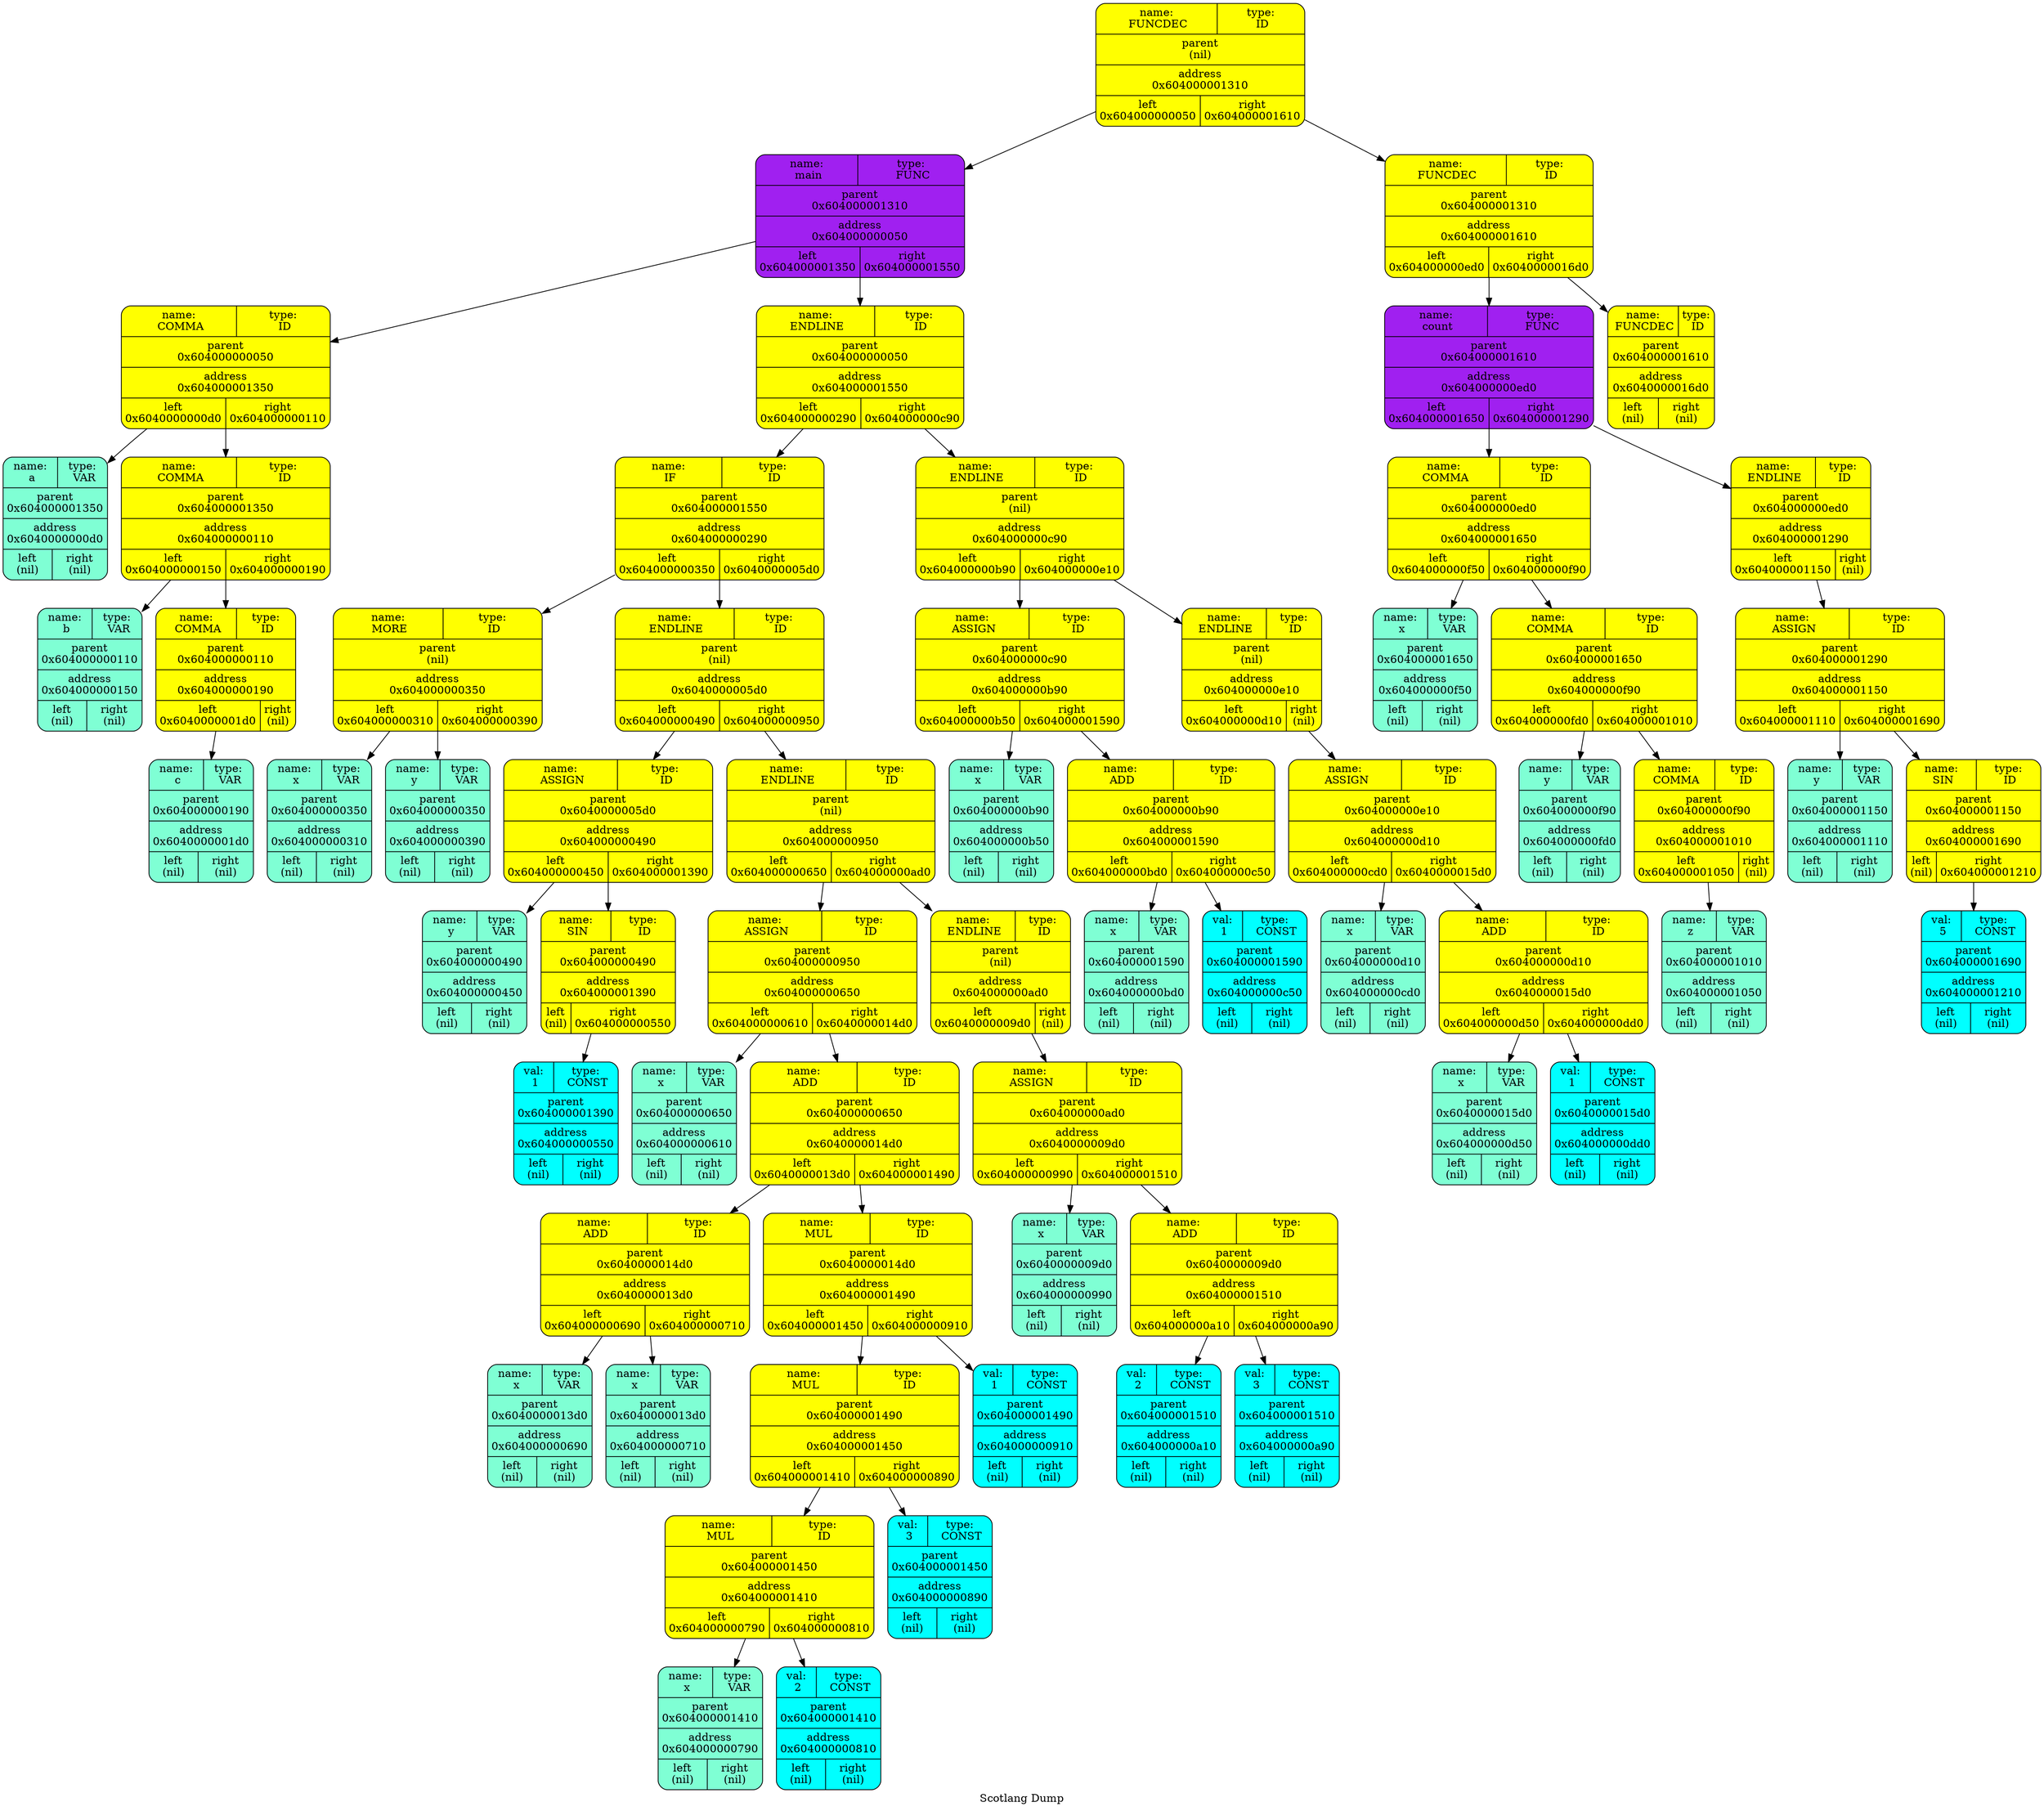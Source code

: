   digraph tree  {
  node[   shape     = "Mrecord",  style     = "filled",  fillcolor = "white",  fontcolor = "#000000",  margin    = "0.075"];
  rankdir   = "TB";

  label     = "Scotlang Dump";
"node0" [shape = "Mrecord", label = "{{<left>name:\n FUNCDEC | <right>type:\n ID} | parent\n(nil) | <f0> address\n0x604000001310| {<left>left\n0x604000000050 | <right>right\n0x604000001610\n}}", fillcolor = "yellow"]
"node1" [shape = "Mrecord", label = "{{<left>name:\n main | <right>type:\n FUNC} | parent\n0x604000001310 | <f0> address\n0x604000000050| {<left>left\n0x604000001350 | <right>right\n0x604000001550\n}}", fillcolor = "purple"]
"node2" [shape = "Mrecord", label = "{{<left>name:\n COMMA | <right>type:\n ID} | parent\n0x604000000050 | <f0> address\n0x604000001350| {<left>left\n0x6040000000d0 | <right>right\n0x604000000110\n}}", fillcolor = "yellow"]
"node3" [shape = "Mrecord", label = "{{<left>name:\n a | <right>type:\n VAR} | parent\n0x604000001350 | <f0> address\n0x6040000000d0| {<left>left\n(nil) | <right>right\n(nil)\n}}", fillcolor = "aquamarine"]
"node2" -> "node3"
"node4" [shape = "Mrecord", label = "{{<left>name:\n COMMA | <right>type:\n ID} | parent\n0x604000001350 | <f0> address\n0x604000000110| {<left>left\n0x604000000150 | <right>right\n0x604000000190\n}}", fillcolor = "yellow"]
"node5" [shape = "Mrecord", label = "{{<left>name:\n b | <right>type:\n VAR} | parent\n0x604000000110 | <f0> address\n0x604000000150| {<left>left\n(nil) | <right>right\n(nil)\n}}", fillcolor = "aquamarine"]
"node4" -> "node5"
"node6" [shape = "Mrecord", label = "{{<left>name:\n COMMA | <right>type:\n ID} | parent\n0x604000000110 | <f0> address\n0x604000000190| {<left>left\n0x6040000001d0 | <right>right\n(nil)\n}}", fillcolor = "yellow"]
"node7" [shape = "Mrecord", label = "{{<left>name:\n c | <right>type:\n VAR} | parent\n0x604000000190 | <f0> address\n0x6040000001d0| {<left>left\n(nil) | <right>right\n(nil)\n}}", fillcolor = "aquamarine"]
"node6" -> "node7"
"node4" -> "node6"
"node2" -> "node4"
"node1" -> "node2"
"node8" [shape = "Mrecord", label = "{{<left>name:\n ENDLINE | <right>type:\n ID} | parent\n0x604000000050 | <f0> address\n0x604000001550| {<left>left\n0x604000000290 | <right>right\n0x604000000c90\n}}", fillcolor = "yellow"]
"node9" [shape = "Mrecord", label = "{{<left>name:\n IF | <right>type:\n ID} | parent\n0x604000001550 | <f0> address\n0x604000000290| {<left>left\n0x604000000350 | <right>right\n0x6040000005d0\n}}", fillcolor = "yellow"]
"node10" [shape = "Mrecord", label = "{{<left>name:\n MORE | <right>type:\n ID} | parent\n(nil) | <f0> address\n0x604000000350| {<left>left\n0x604000000310 | <right>right\n0x604000000390\n}}", fillcolor = "yellow"]
"node11" [shape = "Mrecord", label = "{{<left>name:\n x | <right>type:\n VAR} | parent\n0x604000000350 | <f0> address\n0x604000000310| {<left>left\n(nil) | <right>right\n(nil)\n}}", fillcolor = "aquamarine"]
"node10" -> "node11"
"node12" [shape = "Mrecord", label = "{{<left>name:\n y | <right>type:\n VAR} | parent\n0x604000000350 | <f0> address\n0x604000000390| {<left>left\n(nil) | <right>right\n(nil)\n}}", fillcolor = "aquamarine"]
"node10" -> "node12"
"node9" -> "node10"
"node13" [shape = "Mrecord", label = "{{<left>name:\n ENDLINE | <right>type:\n ID} | parent\n(nil) | <f0> address\n0x6040000005d0| {<left>left\n0x604000000490 | <right>right\n0x604000000950\n}}", fillcolor = "yellow"]
"node14" [shape = "Mrecord", label = "{{<left>name:\n ASSIGN | <right>type:\n ID} | parent\n0x6040000005d0 | <f0> address\n0x604000000490| {<left>left\n0x604000000450 | <right>right\n0x604000001390\n}}", fillcolor = "yellow"]
"node15" [shape = "Mrecord", label = "{{<left>name:\n y | <right>type:\n VAR} | parent\n0x604000000490 | <f0> address\n0x604000000450| {<left>left\n(nil) | <right>right\n(nil)\n}}", fillcolor = "aquamarine"]
"node14" -> "node15"
"node16" [shape = "Mrecord", label = "{{<left>name:\n SIN | <right>type:\n ID} | parent\n0x604000000490 | <f0> address\n0x604000001390| {<left>left\n(nil) | <right>right\n0x604000000550\n}}", fillcolor = "yellow"]
"node17" [shape = "Mrecord", label = "{{<left>val:\n 1 | <right>type:\n CONST} | parent\n0x604000001390 | <f0> address\n0x604000000550| {<left>left\n(nil) | <right>right\n(nil)\n}}", fillcolor = "aqua"]
"node16" -> "node17"
"node14" -> "node16"
"node13" -> "node14"
"node18" [shape = "Mrecord", label = "{{<left>name:\n ENDLINE | <right>type:\n ID} | parent\n(nil) | <f0> address\n0x604000000950| {<left>left\n0x604000000650 | <right>right\n0x604000000ad0\n}}", fillcolor = "yellow"]
"node19" [shape = "Mrecord", label = "{{<left>name:\n ASSIGN | <right>type:\n ID} | parent\n0x604000000950 | <f0> address\n0x604000000650| {<left>left\n0x604000000610 | <right>right\n0x6040000014d0\n}}", fillcolor = "yellow"]
"node20" [shape = "Mrecord", label = "{{<left>name:\n x | <right>type:\n VAR} | parent\n0x604000000650 | <f0> address\n0x604000000610| {<left>left\n(nil) | <right>right\n(nil)\n}}", fillcolor = "aquamarine"]
"node19" -> "node20"
"node21" [shape = "Mrecord", label = "{{<left>name:\n ADD | <right>type:\n ID} | parent\n0x604000000650 | <f0> address\n0x6040000014d0| {<left>left\n0x6040000013d0 | <right>right\n0x604000001490\n}}", fillcolor = "yellow"]
"node22" [shape = "Mrecord", label = "{{<left>name:\n ADD | <right>type:\n ID} | parent\n0x6040000014d0 | <f0> address\n0x6040000013d0| {<left>left\n0x604000000690 | <right>right\n0x604000000710\n}}", fillcolor = "yellow"]
"node23" [shape = "Mrecord", label = "{{<left>name:\n x | <right>type:\n VAR} | parent\n0x6040000013d0 | <f0> address\n0x604000000690| {<left>left\n(nil) | <right>right\n(nil)\n}}", fillcolor = "aquamarine"]
"node22" -> "node23"
"node24" [shape = "Mrecord", label = "{{<left>name:\n x | <right>type:\n VAR} | parent\n0x6040000013d0 | <f0> address\n0x604000000710| {<left>left\n(nil) | <right>right\n(nil)\n}}", fillcolor = "aquamarine"]
"node22" -> "node24"
"node21" -> "node22"
"node25" [shape = "Mrecord", label = "{{<left>name:\n MUL | <right>type:\n ID} | parent\n0x6040000014d0 | <f0> address\n0x604000001490| {<left>left\n0x604000001450 | <right>right\n0x604000000910\n}}", fillcolor = "yellow"]
"node26" [shape = "Mrecord", label = "{{<left>name:\n MUL | <right>type:\n ID} | parent\n0x604000001490 | <f0> address\n0x604000001450| {<left>left\n0x604000001410 | <right>right\n0x604000000890\n}}", fillcolor = "yellow"]
"node27" [shape = "Mrecord", label = "{{<left>name:\n MUL | <right>type:\n ID} | parent\n0x604000001450 | <f0> address\n0x604000001410| {<left>left\n0x604000000790 | <right>right\n0x604000000810\n}}", fillcolor = "yellow"]
"node28" [shape = "Mrecord", label = "{{<left>name:\n x | <right>type:\n VAR} | parent\n0x604000001410 | <f0> address\n0x604000000790| {<left>left\n(nil) | <right>right\n(nil)\n}}", fillcolor = "aquamarine"]
"node27" -> "node28"
"node29" [shape = "Mrecord", label = "{{<left>val:\n 2 | <right>type:\n CONST} | parent\n0x604000001410 | <f0> address\n0x604000000810| {<left>left\n(nil) | <right>right\n(nil)\n}}", fillcolor = "aqua"]
"node27" -> "node29"
"node26" -> "node27"
"node30" [shape = "Mrecord", label = "{{<left>val:\n 3 | <right>type:\n CONST} | parent\n0x604000001450 | <f0> address\n0x604000000890| {<left>left\n(nil) | <right>right\n(nil)\n}}", fillcolor = "aqua"]
"node26" -> "node30"
"node25" -> "node26"
"node31" [shape = "Mrecord", label = "{{<left>val:\n 1 | <right>type:\n CONST} | parent\n0x604000001490 | <f0> address\n0x604000000910| {<left>left\n(nil) | <right>right\n(nil)\n}}", fillcolor = "aqua"]
"node25" -> "node31"
"node21" -> "node25"
"node19" -> "node21"
"node18" -> "node19"
"node32" [shape = "Mrecord", label = "{{<left>name:\n ENDLINE | <right>type:\n ID} | parent\n(nil) | <f0> address\n0x604000000ad0| {<left>left\n0x6040000009d0 | <right>right\n(nil)\n}}", fillcolor = "yellow"]
"node33" [shape = "Mrecord", label = "{{<left>name:\n ASSIGN | <right>type:\n ID} | parent\n0x604000000ad0 | <f0> address\n0x6040000009d0| {<left>left\n0x604000000990 | <right>right\n0x604000001510\n}}", fillcolor = "yellow"]
"node34" [shape = "Mrecord", label = "{{<left>name:\n x | <right>type:\n VAR} | parent\n0x6040000009d0 | <f0> address\n0x604000000990| {<left>left\n(nil) | <right>right\n(nil)\n}}", fillcolor = "aquamarine"]
"node33" -> "node34"
"node35" [shape = "Mrecord", label = "{{<left>name:\n ADD | <right>type:\n ID} | parent\n0x6040000009d0 | <f0> address\n0x604000001510| {<left>left\n0x604000000a10 | <right>right\n0x604000000a90\n}}", fillcolor = "yellow"]
"node36" [shape = "Mrecord", label = "{{<left>val:\n 2 | <right>type:\n CONST} | parent\n0x604000001510 | <f0> address\n0x604000000a10| {<left>left\n(nil) | <right>right\n(nil)\n}}", fillcolor = "aqua"]
"node35" -> "node36"
"node37" [shape = "Mrecord", label = "{{<left>val:\n 3 | <right>type:\n CONST} | parent\n0x604000001510 | <f0> address\n0x604000000a90| {<left>left\n(nil) | <right>right\n(nil)\n}}", fillcolor = "aqua"]
"node35" -> "node37"
"node33" -> "node35"
"node32" -> "node33"
"node18" -> "node32"
"node13" -> "node18"
"node9" -> "node13"
"node8" -> "node9"
"node38" [shape = "Mrecord", label = "{{<left>name:\n ENDLINE | <right>type:\n ID} | parent\n(nil) | <f0> address\n0x604000000c90| {<left>left\n0x604000000b90 | <right>right\n0x604000000e10\n}}", fillcolor = "yellow"]
"node39" [shape = "Mrecord", label = "{{<left>name:\n ASSIGN | <right>type:\n ID} | parent\n0x604000000c90 | <f0> address\n0x604000000b90| {<left>left\n0x604000000b50 | <right>right\n0x604000001590\n}}", fillcolor = "yellow"]
"node40" [shape = "Mrecord", label = "{{<left>name:\n x | <right>type:\n VAR} | parent\n0x604000000b90 | <f0> address\n0x604000000b50| {<left>left\n(nil) | <right>right\n(nil)\n}}", fillcolor = "aquamarine"]
"node39" -> "node40"
"node41" [shape = "Mrecord", label = "{{<left>name:\n ADD | <right>type:\n ID} | parent\n0x604000000b90 | <f0> address\n0x604000001590| {<left>left\n0x604000000bd0 | <right>right\n0x604000000c50\n}}", fillcolor = "yellow"]
"node42" [shape = "Mrecord", label = "{{<left>name:\n x | <right>type:\n VAR} | parent\n0x604000001590 | <f0> address\n0x604000000bd0| {<left>left\n(nil) | <right>right\n(nil)\n}}", fillcolor = "aquamarine"]
"node41" -> "node42"
"node43" [shape = "Mrecord", label = "{{<left>val:\n 1 | <right>type:\n CONST} | parent\n0x604000001590 | <f0> address\n0x604000000c50| {<left>left\n(nil) | <right>right\n(nil)\n}}", fillcolor = "aqua"]
"node41" -> "node43"
"node39" -> "node41"
"node38" -> "node39"
"node44" [shape = "Mrecord", label = "{{<left>name:\n ENDLINE | <right>type:\n ID} | parent\n(nil) | <f0> address\n0x604000000e10| {<left>left\n0x604000000d10 | <right>right\n(nil)\n}}", fillcolor = "yellow"]
"node45" [shape = "Mrecord", label = "{{<left>name:\n ASSIGN | <right>type:\n ID} | parent\n0x604000000e10 | <f0> address\n0x604000000d10| {<left>left\n0x604000000cd0 | <right>right\n0x6040000015d0\n}}", fillcolor = "yellow"]
"node46" [shape = "Mrecord", label = "{{<left>name:\n x | <right>type:\n VAR} | parent\n0x604000000d10 | <f0> address\n0x604000000cd0| {<left>left\n(nil) | <right>right\n(nil)\n}}", fillcolor = "aquamarine"]
"node45" -> "node46"
"node47" [shape = "Mrecord", label = "{{<left>name:\n ADD | <right>type:\n ID} | parent\n0x604000000d10 | <f0> address\n0x6040000015d0| {<left>left\n0x604000000d50 | <right>right\n0x604000000dd0\n}}", fillcolor = "yellow"]
"node48" [shape = "Mrecord", label = "{{<left>name:\n x | <right>type:\n VAR} | parent\n0x6040000015d0 | <f0> address\n0x604000000d50| {<left>left\n(nil) | <right>right\n(nil)\n}}", fillcolor = "aquamarine"]
"node47" -> "node48"
"node49" [shape = "Mrecord", label = "{{<left>val:\n 1 | <right>type:\n CONST} | parent\n0x6040000015d0 | <f0> address\n0x604000000dd0| {<left>left\n(nil) | <right>right\n(nil)\n}}", fillcolor = "aqua"]
"node47" -> "node49"
"node45" -> "node47"
"node44" -> "node45"
"node38" -> "node44"
"node8" -> "node38"
"node1" -> "node8"
"node0" -> "node1"
"node50" [shape = "Mrecord", label = "{{<left>name:\n FUNCDEC | <right>type:\n ID} | parent\n0x604000001310 | <f0> address\n0x604000001610| {<left>left\n0x604000000ed0 | <right>right\n0x6040000016d0\n}}", fillcolor = "yellow"]
"node51" [shape = "Mrecord", label = "{{<left>name:\n count | <right>type:\n FUNC} | parent\n0x604000001610 | <f0> address\n0x604000000ed0| {<left>left\n0x604000001650 | <right>right\n0x604000001290\n}}", fillcolor = "purple"]
"node52" [shape = "Mrecord", label = "{{<left>name:\n COMMA | <right>type:\n ID} | parent\n0x604000000ed0 | <f0> address\n0x604000001650| {<left>left\n0x604000000f50 | <right>right\n0x604000000f90\n}}", fillcolor = "yellow"]
"node53" [shape = "Mrecord", label = "{{<left>name:\n x | <right>type:\n VAR} | parent\n0x604000001650 | <f0> address\n0x604000000f50| {<left>left\n(nil) | <right>right\n(nil)\n}}", fillcolor = "aquamarine"]
"node52" -> "node53"
"node54" [shape = "Mrecord", label = "{{<left>name:\n COMMA | <right>type:\n ID} | parent\n0x604000001650 | <f0> address\n0x604000000f90| {<left>left\n0x604000000fd0 | <right>right\n0x604000001010\n}}", fillcolor = "yellow"]
"node55" [shape = "Mrecord", label = "{{<left>name:\n y | <right>type:\n VAR} | parent\n0x604000000f90 | <f0> address\n0x604000000fd0| {<left>left\n(nil) | <right>right\n(nil)\n}}", fillcolor = "aquamarine"]
"node54" -> "node55"
"node56" [shape = "Mrecord", label = "{{<left>name:\n COMMA | <right>type:\n ID} | parent\n0x604000000f90 | <f0> address\n0x604000001010| {<left>left\n0x604000001050 | <right>right\n(nil)\n}}", fillcolor = "yellow"]
"node57" [shape = "Mrecord", label = "{{<left>name:\n z | <right>type:\n VAR} | parent\n0x604000001010 | <f0> address\n0x604000001050| {<left>left\n(nil) | <right>right\n(nil)\n}}", fillcolor = "aquamarine"]
"node56" -> "node57"
"node54" -> "node56"
"node52" -> "node54"
"node51" -> "node52"
"node58" [shape = "Mrecord", label = "{{<left>name:\n ENDLINE | <right>type:\n ID} | parent\n0x604000000ed0 | <f0> address\n0x604000001290| {<left>left\n0x604000001150 | <right>right\n(nil)\n}}", fillcolor = "yellow"]
"node59" [shape = "Mrecord", label = "{{<left>name:\n ASSIGN | <right>type:\n ID} | parent\n0x604000001290 | <f0> address\n0x604000001150| {<left>left\n0x604000001110 | <right>right\n0x604000001690\n}}", fillcolor = "yellow"]
"node60" [shape = "Mrecord", label = "{{<left>name:\n y | <right>type:\n VAR} | parent\n0x604000001150 | <f0> address\n0x604000001110| {<left>left\n(nil) | <right>right\n(nil)\n}}", fillcolor = "aquamarine"]
"node59" -> "node60"
"node61" [shape = "Mrecord", label = "{{<left>name:\n SIN | <right>type:\n ID} | parent\n0x604000001150 | <f0> address\n0x604000001690| {<left>left\n(nil) | <right>right\n0x604000001210\n}}", fillcolor = "yellow"]
"node62" [shape = "Mrecord", label = "{{<left>val:\n 5 | <right>type:\n CONST} | parent\n0x604000001690 | <f0> address\n0x604000001210| {<left>left\n(nil) | <right>right\n(nil)\n}}", fillcolor = "aqua"]
"node61" -> "node62"
"node59" -> "node61"
"node58" -> "node59"
"node51" -> "node58"
"node50" -> "node51"
"node63" [shape = "Mrecord", label = "{{<left>name:\n FUNCDEC | <right>type:\n ID} | parent\n0x604000001610 | <f0> address\n0x6040000016d0| {<left>left\n(nil) | <right>right\n(nil)\n}}", fillcolor = "yellow"]
"node50" -> "node63"
"node0" -> "node50"
  }